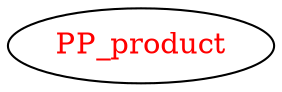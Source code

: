 digraph dependencyGraph {
 concentrate=true;
 ranksep="2.0";
 rankdir="LR"; 
 splines="ortho";
"PP_product" [fontcolor="red"];
}